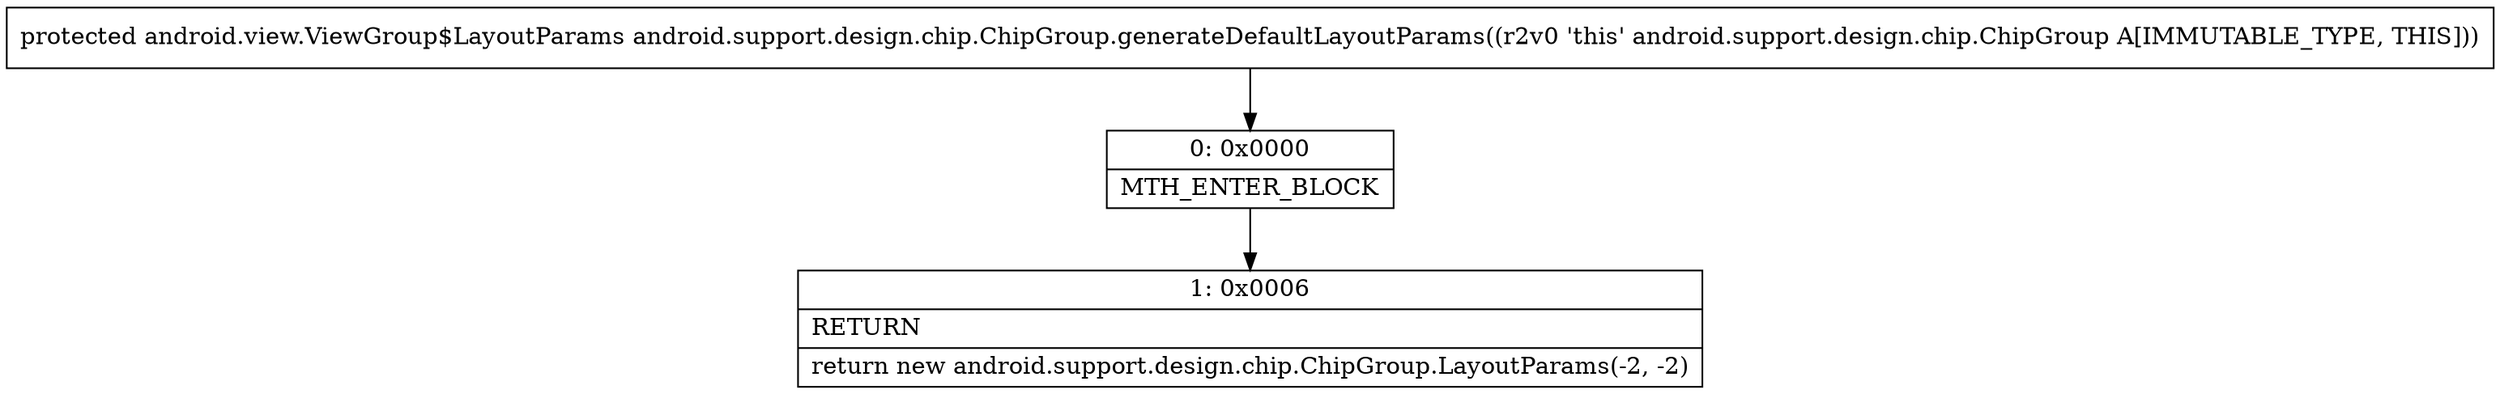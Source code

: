 digraph "CFG forandroid.support.design.chip.ChipGroup.generateDefaultLayoutParams()Landroid\/view\/ViewGroup$LayoutParams;" {
Node_0 [shape=record,label="{0\:\ 0x0000|MTH_ENTER_BLOCK\l}"];
Node_1 [shape=record,label="{1\:\ 0x0006|RETURN\l|return new android.support.design.chip.ChipGroup.LayoutParams(\-2, \-2)\l}"];
MethodNode[shape=record,label="{protected android.view.ViewGroup$LayoutParams android.support.design.chip.ChipGroup.generateDefaultLayoutParams((r2v0 'this' android.support.design.chip.ChipGroup A[IMMUTABLE_TYPE, THIS])) }"];
MethodNode -> Node_0;
Node_0 -> Node_1;
}

